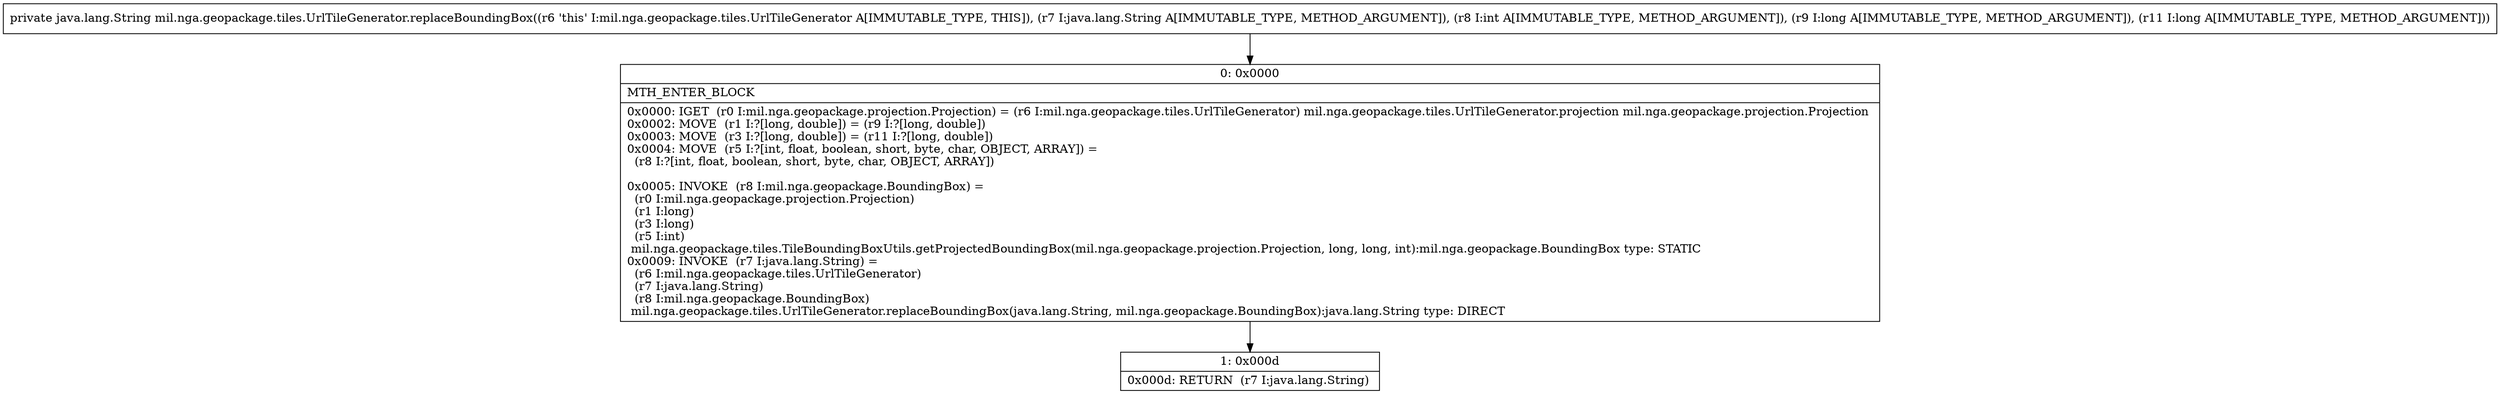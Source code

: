 digraph "CFG formil.nga.geopackage.tiles.UrlTileGenerator.replaceBoundingBox(Ljava\/lang\/String;IJJ)Ljava\/lang\/String;" {
Node_0 [shape=record,label="{0\:\ 0x0000|MTH_ENTER_BLOCK\l|0x0000: IGET  (r0 I:mil.nga.geopackage.projection.Projection) = (r6 I:mil.nga.geopackage.tiles.UrlTileGenerator) mil.nga.geopackage.tiles.UrlTileGenerator.projection mil.nga.geopackage.projection.Projection \l0x0002: MOVE  (r1 I:?[long, double]) = (r9 I:?[long, double]) \l0x0003: MOVE  (r3 I:?[long, double]) = (r11 I:?[long, double]) \l0x0004: MOVE  (r5 I:?[int, float, boolean, short, byte, char, OBJECT, ARRAY]) = \l  (r8 I:?[int, float, boolean, short, byte, char, OBJECT, ARRAY])\l \l0x0005: INVOKE  (r8 I:mil.nga.geopackage.BoundingBox) = \l  (r0 I:mil.nga.geopackage.projection.Projection)\l  (r1 I:long)\l  (r3 I:long)\l  (r5 I:int)\l mil.nga.geopackage.tiles.TileBoundingBoxUtils.getProjectedBoundingBox(mil.nga.geopackage.projection.Projection, long, long, int):mil.nga.geopackage.BoundingBox type: STATIC \l0x0009: INVOKE  (r7 I:java.lang.String) = \l  (r6 I:mil.nga.geopackage.tiles.UrlTileGenerator)\l  (r7 I:java.lang.String)\l  (r8 I:mil.nga.geopackage.BoundingBox)\l mil.nga.geopackage.tiles.UrlTileGenerator.replaceBoundingBox(java.lang.String, mil.nga.geopackage.BoundingBox):java.lang.String type: DIRECT \l}"];
Node_1 [shape=record,label="{1\:\ 0x000d|0x000d: RETURN  (r7 I:java.lang.String) \l}"];
MethodNode[shape=record,label="{private java.lang.String mil.nga.geopackage.tiles.UrlTileGenerator.replaceBoundingBox((r6 'this' I:mil.nga.geopackage.tiles.UrlTileGenerator A[IMMUTABLE_TYPE, THIS]), (r7 I:java.lang.String A[IMMUTABLE_TYPE, METHOD_ARGUMENT]), (r8 I:int A[IMMUTABLE_TYPE, METHOD_ARGUMENT]), (r9 I:long A[IMMUTABLE_TYPE, METHOD_ARGUMENT]), (r11 I:long A[IMMUTABLE_TYPE, METHOD_ARGUMENT])) }"];
MethodNode -> Node_0;
Node_0 -> Node_1;
}

